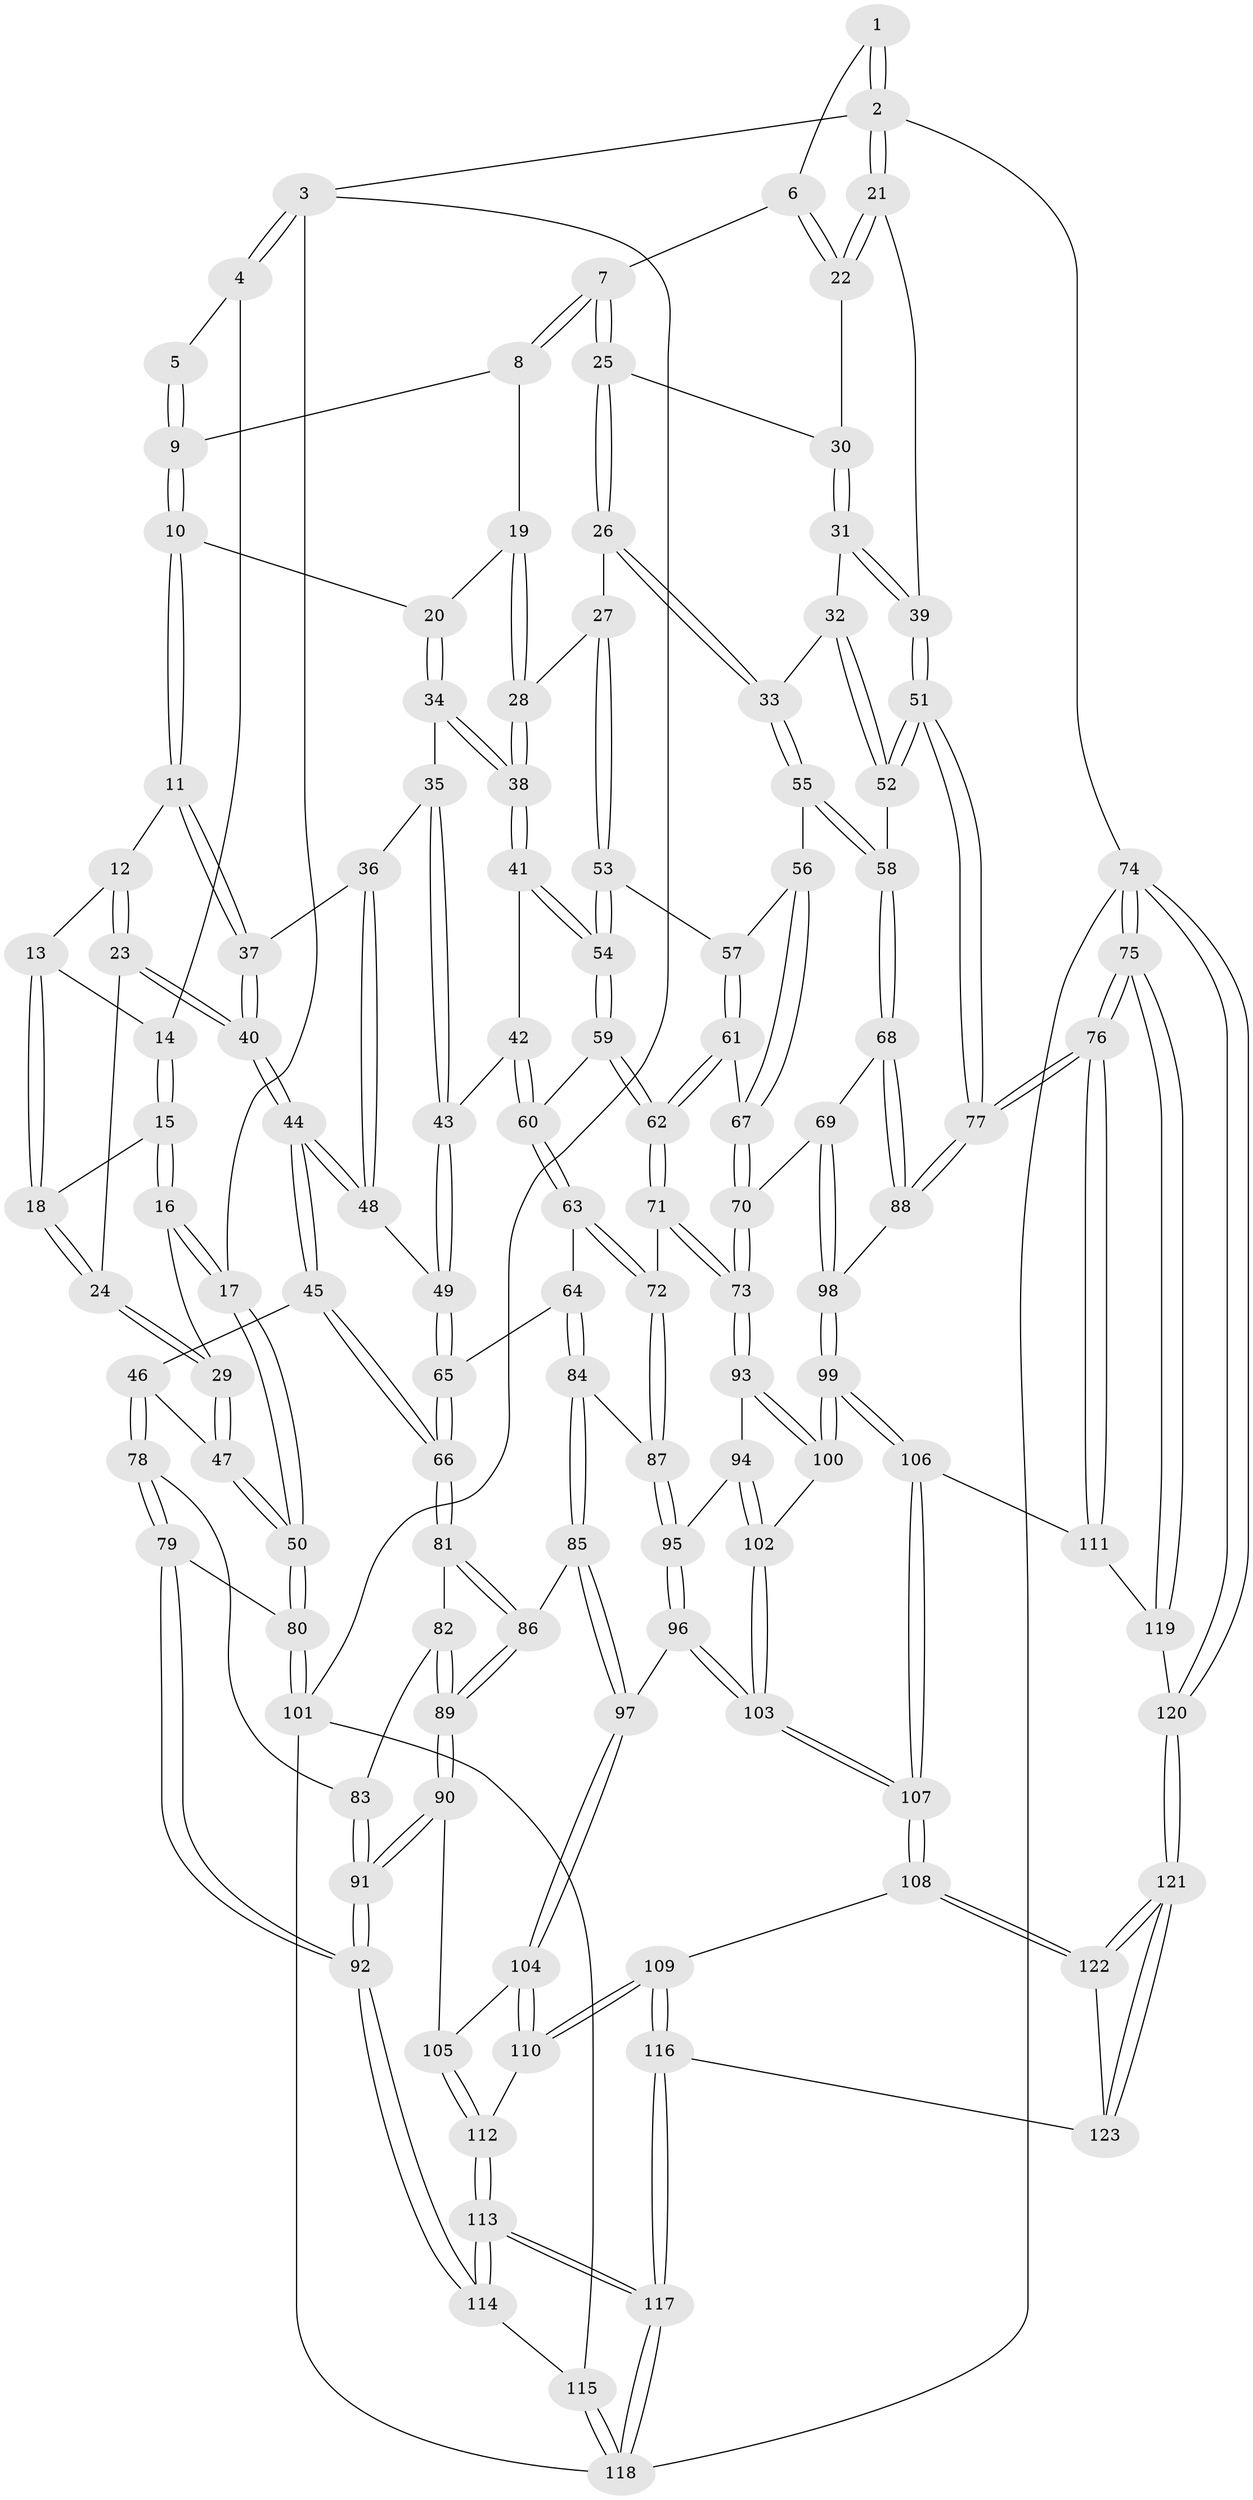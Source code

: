 // coarse degree distribution, {3: 0.11842105263157894, 8: 0.013157894736842105, 5: 0.27631578947368424, 4: 0.5, 6: 0.09210526315789473}
// Generated by graph-tools (version 1.1) at 2025/42/03/06/25 10:42:35]
// undirected, 123 vertices, 304 edges
graph export_dot {
graph [start="1"]
  node [color=gray90,style=filled];
  1 [pos="+0.8658486054747444+0"];
  2 [pos="+1+0"];
  3 [pos="+0+0"];
  4 [pos="+0.0944817515261159+0"];
  5 [pos="+0.539230983426363+0"];
  6 [pos="+0.8499232323522996+0.053385072892675606"];
  7 [pos="+0.8417373479872106+0.0951763910661729"];
  8 [pos="+0.7220036424838358+0.06696314310051604"];
  9 [pos="+0.5514073909825694+0"];
  10 [pos="+0.528530678770344+0.0568638123701836"];
  11 [pos="+0.41268427903764954+0.13532500344308523"];
  12 [pos="+0.3231383858407835+0.11285273118364898"];
  13 [pos="+0.28626909000912465+0.060133866929554476"];
  14 [pos="+0.17324401026261949+0"];
  15 [pos="+0.1638026052137861+0.14706377594577788"];
  16 [pos="+0+0"];
  17 [pos="+0+0"];
  18 [pos="+0.16755096886660034+0.16070918971779208"];
  19 [pos="+0.6697597663843697+0.17076347990443927"];
  20 [pos="+0.5752873540493092+0.1415485534283112"];
  21 [pos="+1+0"];
  22 [pos="+1+0"];
  23 [pos="+0.23790385503999695+0.20948812688068824"];
  24 [pos="+0.17182087959588965+0.19885324656544662"];
  25 [pos="+0.8447668110241808+0.1049742041911113"];
  26 [pos="+0.8246622099659029+0.21893751819603344"];
  27 [pos="+0.8124667454729736+0.22217464357374284"];
  28 [pos="+0.7446704242262477+0.22105907175303896"];
  29 [pos="+0.14860615666781632+0.2140138539751622"];
  30 [pos="+0.8753753976469619+0.10691823195288981"];
  31 [pos="+1+0.15845047213081678"];
  32 [pos="+0.8963090309932327+0.24726857085407933"];
  33 [pos="+0.8373849138225824+0.23327480455041974"];
  34 [pos="+0.5735431991327238+0.2100158613222212"];
  35 [pos="+0.5258327652726517+0.24404718215712023"];
  36 [pos="+0.4179428480120568+0.21856547987815794"];
  37 [pos="+0.41095240371548486+0.20887775736292935"];
  38 [pos="+0.6227458978767797+0.29871911589849615"];
  39 [pos="+1+0.14702943635230112"];
  40 [pos="+0.2938343714846185+0.30515170006615544"];
  41 [pos="+0.6189082962146387+0.318329570382668"];
  42 [pos="+0.5502903434411561+0.33706985955009205"];
  43 [pos="+0.4878742587097905+0.3392451020634015"];
  44 [pos="+0.29053916754575676+0.3641843727418719"];
  45 [pos="+0.28770362961557294+0.36975104483407245"];
  46 [pos="+0.24212997033447325+0.3966139799431011"];
  47 [pos="+0.08875884777024541+0.31537948656304843"];
  48 [pos="+0.46147271246024013+0.33137841229641246"];
  49 [pos="+0.4799619303410715+0.34250445002974933"];
  50 [pos="+0+0.3815974646300594"];
  51 [pos="+1+0.38776701326620555"];
  52 [pos="+1+0.380433027735966"];
  53 [pos="+0.7185929066841851+0.35486609171920197"];
  54 [pos="+0.636405839966714+0.3461085814073116"];
  55 [pos="+0.8480705979205977+0.3735053566390603"];
  56 [pos="+0.8315631728411655+0.38579117119018175"];
  57 [pos="+0.7310978116002852+0.3756707787222915"];
  58 [pos="+0.9341065245123243+0.43415133799164657"];
  59 [pos="+0.6340799963073435+0.40682338490589287"];
  60 [pos="+0.5666169777500009+0.42580424028531194"];
  61 [pos="+0.7246889736424934+0.4259601017980332"];
  62 [pos="+0.6689225915369106+0.4726554128393155"];
  63 [pos="+0.5078048716594437+0.4726902683370948"];
  64 [pos="+0.5025349690267477+0.47320964972775087"];
  65 [pos="+0.4757216885959877+0.458466490876056"];
  66 [pos="+0.40828032908359685+0.48063065282417783"];
  67 [pos="+0.7958522207546515+0.4413208674226777"];
  68 [pos="+0.8983166959924206+0.5174775320342936"];
  69 [pos="+0.8234419375862972+0.5415964197067001"];
  70 [pos="+0.7984841953160001+0.5362190856491785"];
  71 [pos="+0.6674425324235781+0.49778476445835285"];
  72 [pos="+0.6334992178139507+0.5145392262345623"];
  73 [pos="+0.7464577176797712+0.554617078050459"];
  74 [pos="+1+1"];
  75 [pos="+1+1"];
  76 [pos="+1+0.741713390402583"];
  77 [pos="+1+0.6406714329020531"];
  78 [pos="+0.21477536368887265+0.4787291798263192"];
  79 [pos="+0.16274026577000208+0.5159551269557924"];
  80 [pos="+0+0.5367415991242835"];
  81 [pos="+0.4082030986917049+0.48080368911354543"];
  82 [pos="+0.2854891473094083+0.517515238450409"];
  83 [pos="+0.21612476904489758+0.47991947229004556"];
  84 [pos="+0.5101845182969081+0.5347871387963725"];
  85 [pos="+0.501845081288243+0.6097570555106698"];
  86 [pos="+0.3796581564930428+0.6101515815373554"];
  87 [pos="+0.6073150874219349+0.5682146519078968"];
  88 [pos="+0.990682190767679+0.6193216388805616"];
  89 [pos="+0.3665462805055287+0.622161648313229"];
  90 [pos="+0.33851808749161283+0.6703808061472463"];
  91 [pos="+0.31126536025748086+0.6843081972971992"];
  92 [pos="+0.23398174916423944+0.7439106603373322"];
  93 [pos="+0.7384489272659652+0.5849533263391401"];
  94 [pos="+0.7254979132325073+0.5972889119084843"];
  95 [pos="+0.5940617273176606+0.6247554696693982"];
  96 [pos="+0.5705028469318669+0.6623548418624381"];
  97 [pos="+0.5635001586943895+0.6634545512793686"];
  98 [pos="+0.8756470966827217+0.6900524886826612"];
  99 [pos="+0.8432425516547344+0.7442542561425942"];
  100 [pos="+0.795092074242418+0.6939145368473661"];
  101 [pos="+0+0.6644994164111938"];
  102 [pos="+0.6865123650362972+0.6779138604208951"];
  103 [pos="+0.6471088131892342+0.711540526143401"];
  104 [pos="+0.526107770993052+0.7118645423659715"];
  105 [pos="+0.3783267534687953+0.6947489082281711"];
  106 [pos="+0.8394415225567209+0.7986212567487923"];
  107 [pos="+0.7022227350172432+0.8433887671449276"];
  108 [pos="+0.6958868357528364+0.8511568223209519"];
  109 [pos="+0.59545127881932+0.8616257407522278"];
  110 [pos="+0.5060479577051998+0.8299875291534422"];
  111 [pos="+0.878921398933201+0.8269305937565843"];
  112 [pos="+0.4767523923029779+0.84091521671063"];
  113 [pos="+0.3760706631208874+0.9299009116277694"];
  114 [pos="+0.23298434452316447+0.7454059385637268"];
  115 [pos="+0.12170987574863015+0.7792548318820266"];
  116 [pos="+0.47821954637090647+1"];
  117 [pos="+0.3544414935492734+1"];
  118 [pos="+0.1329679785508672+1"];
  119 [pos="+0.8906104020114933+0.8749969006098337"];
  120 [pos="+0.8685586344282711+1"];
  121 [pos="+0.7994870025868229+1"];
  122 [pos="+0.6965383506489964+0.8580810336824855"];
  123 [pos="+0.487547336939554+1"];
  1 -- 2;
  1 -- 2;
  1 -- 6;
  2 -- 3;
  2 -- 21;
  2 -- 21;
  2 -- 74;
  3 -- 4;
  3 -- 4;
  3 -- 17;
  3 -- 101;
  4 -- 5;
  4 -- 14;
  5 -- 9;
  5 -- 9;
  6 -- 7;
  6 -- 22;
  6 -- 22;
  7 -- 8;
  7 -- 8;
  7 -- 25;
  7 -- 25;
  8 -- 9;
  8 -- 19;
  9 -- 10;
  9 -- 10;
  10 -- 11;
  10 -- 11;
  10 -- 20;
  11 -- 12;
  11 -- 37;
  11 -- 37;
  12 -- 13;
  12 -- 23;
  12 -- 23;
  13 -- 14;
  13 -- 18;
  13 -- 18;
  14 -- 15;
  14 -- 15;
  15 -- 16;
  15 -- 16;
  15 -- 18;
  16 -- 17;
  16 -- 17;
  16 -- 29;
  17 -- 50;
  17 -- 50;
  18 -- 24;
  18 -- 24;
  19 -- 20;
  19 -- 28;
  19 -- 28;
  20 -- 34;
  20 -- 34;
  21 -- 22;
  21 -- 22;
  21 -- 39;
  22 -- 30;
  23 -- 24;
  23 -- 40;
  23 -- 40;
  24 -- 29;
  24 -- 29;
  25 -- 26;
  25 -- 26;
  25 -- 30;
  26 -- 27;
  26 -- 33;
  26 -- 33;
  27 -- 28;
  27 -- 53;
  27 -- 53;
  28 -- 38;
  28 -- 38;
  29 -- 47;
  29 -- 47;
  30 -- 31;
  30 -- 31;
  31 -- 32;
  31 -- 39;
  31 -- 39;
  32 -- 33;
  32 -- 52;
  32 -- 52;
  33 -- 55;
  33 -- 55;
  34 -- 35;
  34 -- 38;
  34 -- 38;
  35 -- 36;
  35 -- 43;
  35 -- 43;
  36 -- 37;
  36 -- 48;
  36 -- 48;
  37 -- 40;
  37 -- 40;
  38 -- 41;
  38 -- 41;
  39 -- 51;
  39 -- 51;
  40 -- 44;
  40 -- 44;
  41 -- 42;
  41 -- 54;
  41 -- 54;
  42 -- 43;
  42 -- 60;
  42 -- 60;
  43 -- 49;
  43 -- 49;
  44 -- 45;
  44 -- 45;
  44 -- 48;
  44 -- 48;
  45 -- 46;
  45 -- 66;
  45 -- 66;
  46 -- 47;
  46 -- 78;
  46 -- 78;
  47 -- 50;
  47 -- 50;
  48 -- 49;
  49 -- 65;
  49 -- 65;
  50 -- 80;
  50 -- 80;
  51 -- 52;
  51 -- 52;
  51 -- 77;
  51 -- 77;
  52 -- 58;
  53 -- 54;
  53 -- 54;
  53 -- 57;
  54 -- 59;
  54 -- 59;
  55 -- 56;
  55 -- 58;
  55 -- 58;
  56 -- 57;
  56 -- 67;
  56 -- 67;
  57 -- 61;
  57 -- 61;
  58 -- 68;
  58 -- 68;
  59 -- 60;
  59 -- 62;
  59 -- 62;
  60 -- 63;
  60 -- 63;
  61 -- 62;
  61 -- 62;
  61 -- 67;
  62 -- 71;
  62 -- 71;
  63 -- 64;
  63 -- 72;
  63 -- 72;
  64 -- 65;
  64 -- 84;
  64 -- 84;
  65 -- 66;
  65 -- 66;
  66 -- 81;
  66 -- 81;
  67 -- 70;
  67 -- 70;
  68 -- 69;
  68 -- 88;
  68 -- 88;
  69 -- 70;
  69 -- 98;
  69 -- 98;
  70 -- 73;
  70 -- 73;
  71 -- 72;
  71 -- 73;
  71 -- 73;
  72 -- 87;
  72 -- 87;
  73 -- 93;
  73 -- 93;
  74 -- 75;
  74 -- 75;
  74 -- 120;
  74 -- 120;
  74 -- 118;
  75 -- 76;
  75 -- 76;
  75 -- 119;
  75 -- 119;
  76 -- 77;
  76 -- 77;
  76 -- 111;
  76 -- 111;
  77 -- 88;
  77 -- 88;
  78 -- 79;
  78 -- 79;
  78 -- 83;
  79 -- 80;
  79 -- 92;
  79 -- 92;
  80 -- 101;
  80 -- 101;
  81 -- 82;
  81 -- 86;
  81 -- 86;
  82 -- 83;
  82 -- 89;
  82 -- 89;
  83 -- 91;
  83 -- 91;
  84 -- 85;
  84 -- 85;
  84 -- 87;
  85 -- 86;
  85 -- 97;
  85 -- 97;
  86 -- 89;
  86 -- 89;
  87 -- 95;
  87 -- 95;
  88 -- 98;
  89 -- 90;
  89 -- 90;
  90 -- 91;
  90 -- 91;
  90 -- 105;
  91 -- 92;
  91 -- 92;
  92 -- 114;
  92 -- 114;
  93 -- 94;
  93 -- 100;
  93 -- 100;
  94 -- 95;
  94 -- 102;
  94 -- 102;
  95 -- 96;
  95 -- 96;
  96 -- 97;
  96 -- 103;
  96 -- 103;
  97 -- 104;
  97 -- 104;
  98 -- 99;
  98 -- 99;
  99 -- 100;
  99 -- 100;
  99 -- 106;
  99 -- 106;
  100 -- 102;
  101 -- 115;
  101 -- 118;
  102 -- 103;
  102 -- 103;
  103 -- 107;
  103 -- 107;
  104 -- 105;
  104 -- 110;
  104 -- 110;
  105 -- 112;
  105 -- 112;
  106 -- 107;
  106 -- 107;
  106 -- 111;
  107 -- 108;
  107 -- 108;
  108 -- 109;
  108 -- 122;
  108 -- 122;
  109 -- 110;
  109 -- 110;
  109 -- 116;
  109 -- 116;
  110 -- 112;
  111 -- 119;
  112 -- 113;
  112 -- 113;
  113 -- 114;
  113 -- 114;
  113 -- 117;
  113 -- 117;
  114 -- 115;
  115 -- 118;
  115 -- 118;
  116 -- 117;
  116 -- 117;
  116 -- 123;
  117 -- 118;
  117 -- 118;
  119 -- 120;
  120 -- 121;
  120 -- 121;
  121 -- 122;
  121 -- 122;
  121 -- 123;
  121 -- 123;
  122 -- 123;
}
